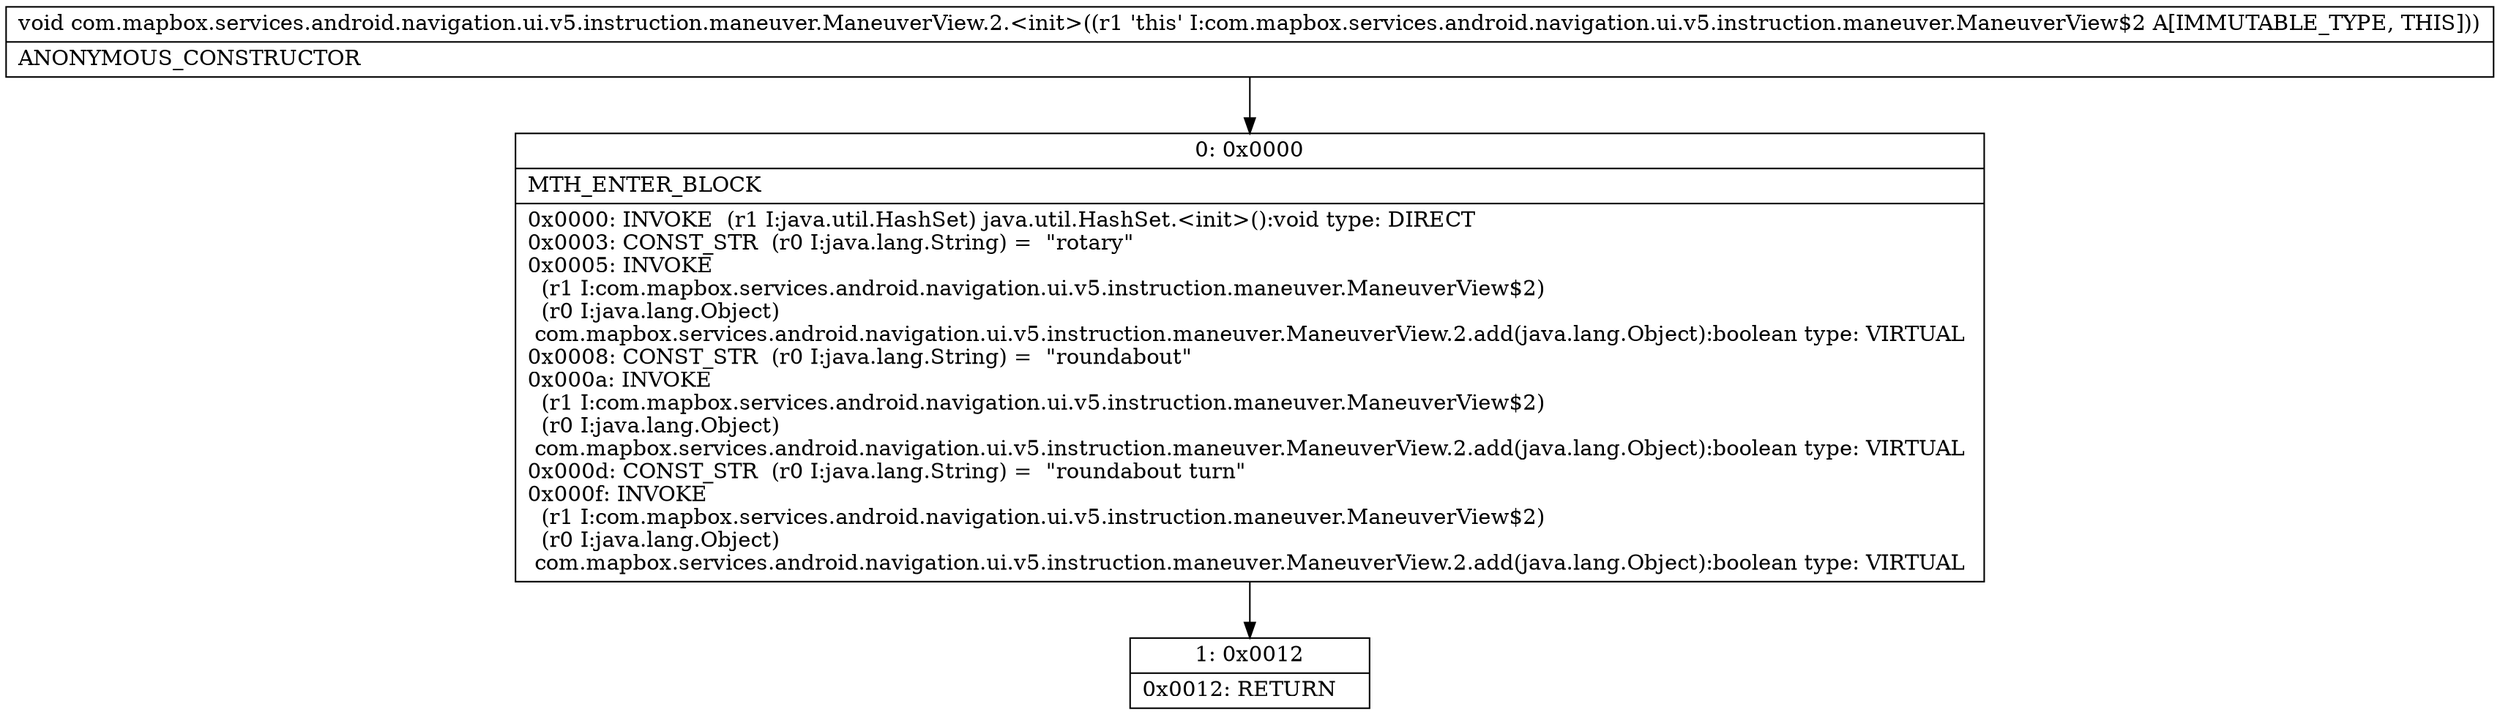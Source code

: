 digraph "CFG forcom.mapbox.services.android.navigation.ui.v5.instruction.maneuver.ManeuverView.2.\<init\>()V" {
Node_0 [shape=record,label="{0\:\ 0x0000|MTH_ENTER_BLOCK\l|0x0000: INVOKE  (r1 I:java.util.HashSet) java.util.HashSet.\<init\>():void type: DIRECT \l0x0003: CONST_STR  (r0 I:java.lang.String) =  \"rotary\" \l0x0005: INVOKE  \l  (r1 I:com.mapbox.services.android.navigation.ui.v5.instruction.maneuver.ManeuverView$2)\l  (r0 I:java.lang.Object)\l com.mapbox.services.android.navigation.ui.v5.instruction.maneuver.ManeuverView.2.add(java.lang.Object):boolean type: VIRTUAL \l0x0008: CONST_STR  (r0 I:java.lang.String) =  \"roundabout\" \l0x000a: INVOKE  \l  (r1 I:com.mapbox.services.android.navigation.ui.v5.instruction.maneuver.ManeuverView$2)\l  (r0 I:java.lang.Object)\l com.mapbox.services.android.navigation.ui.v5.instruction.maneuver.ManeuverView.2.add(java.lang.Object):boolean type: VIRTUAL \l0x000d: CONST_STR  (r0 I:java.lang.String) =  \"roundabout turn\" \l0x000f: INVOKE  \l  (r1 I:com.mapbox.services.android.navigation.ui.v5.instruction.maneuver.ManeuverView$2)\l  (r0 I:java.lang.Object)\l com.mapbox.services.android.navigation.ui.v5.instruction.maneuver.ManeuverView.2.add(java.lang.Object):boolean type: VIRTUAL \l}"];
Node_1 [shape=record,label="{1\:\ 0x0012|0x0012: RETURN   \l}"];
MethodNode[shape=record,label="{void com.mapbox.services.android.navigation.ui.v5.instruction.maneuver.ManeuverView.2.\<init\>((r1 'this' I:com.mapbox.services.android.navigation.ui.v5.instruction.maneuver.ManeuverView$2 A[IMMUTABLE_TYPE, THIS]))  | ANONYMOUS_CONSTRUCTOR\l}"];
MethodNode -> Node_0;
Node_0 -> Node_1;
}

